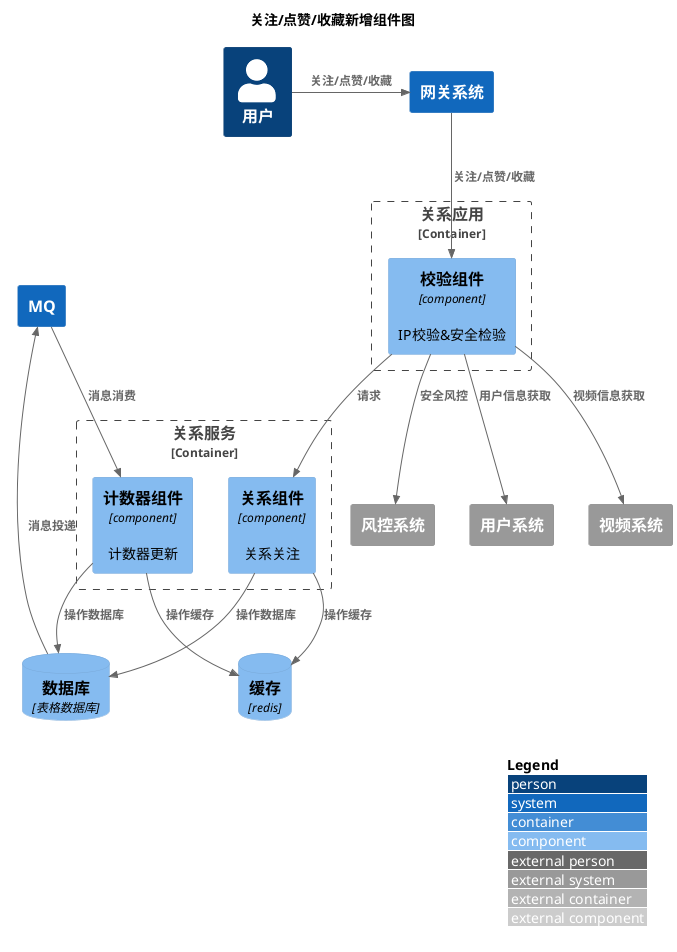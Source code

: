 @startuml
!include <C4/C4_Component>
LAYOUT_WITH_LEGEND()

title 关注/点赞/收藏新增组件图

Person(user, "用户")
System(gateway,"网关系统")

Container_Boundary(relationFacade, "关系应用"){
    Component(checkComponent, "校验组件", "component", "IP校验&安全检验")
}

Container_Boundary(relationService, "关系服务"){
    Component(relationComponent, "关系组件", "component", "关系关注")
    Component(statComponent, "计数器组件", "component", "计数器更新")
}
System_Ext(security,"风控系统")
System_Ext(userSystem,"用户系统")
System_Ext(videoSystem,"视频系统")
System(rocketmq,"MQ")
ComponentDb(db, "数据库", "表格数据库")
ComponentDb(redis, "缓存", "redis")


Rel_R(user, gateway, "关注/点赞/收藏")
Rel(gateway, checkComponent, "关注/点赞/收藏")
Rel(checkComponent, security, "安全风控")
Rel(checkComponent, userSystem, "用户信息获取")
Rel(checkComponent, videoSystem, "视频信息获取")

Rel(checkComponent, relationComponent, "请求")

Rel(relationComponent, db, "操作数据库")
Rel(statComponent, db, "操作数据库")

Rel(relationComponent, redis, "操作缓存")
Rel(statComponent, redis, "操作缓存")

Rel_L(db, rocketmq, "消息投递")

Rel(rocketmq, statComponent, "消息消费")






@enduml